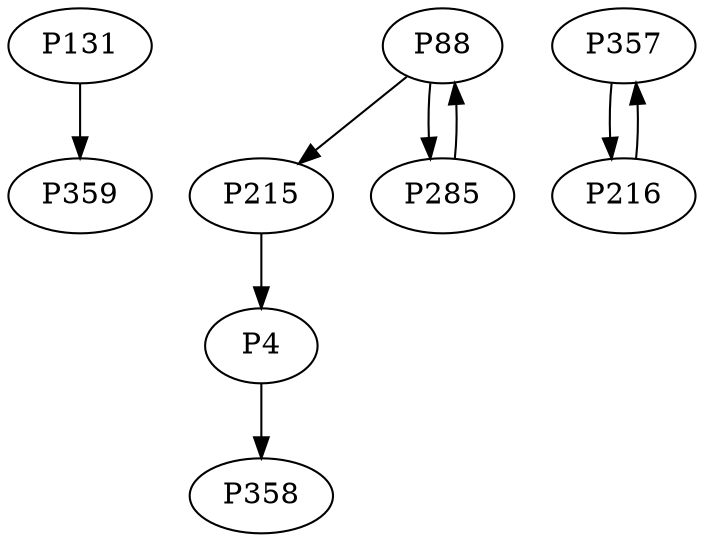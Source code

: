 digraph {
	P131 -> P359
	P4 -> P358
	P357 -> P216
	P88 -> P215
	P285 -> P88
	P88 -> P285
	P215 -> P4
	P216 -> P357
}